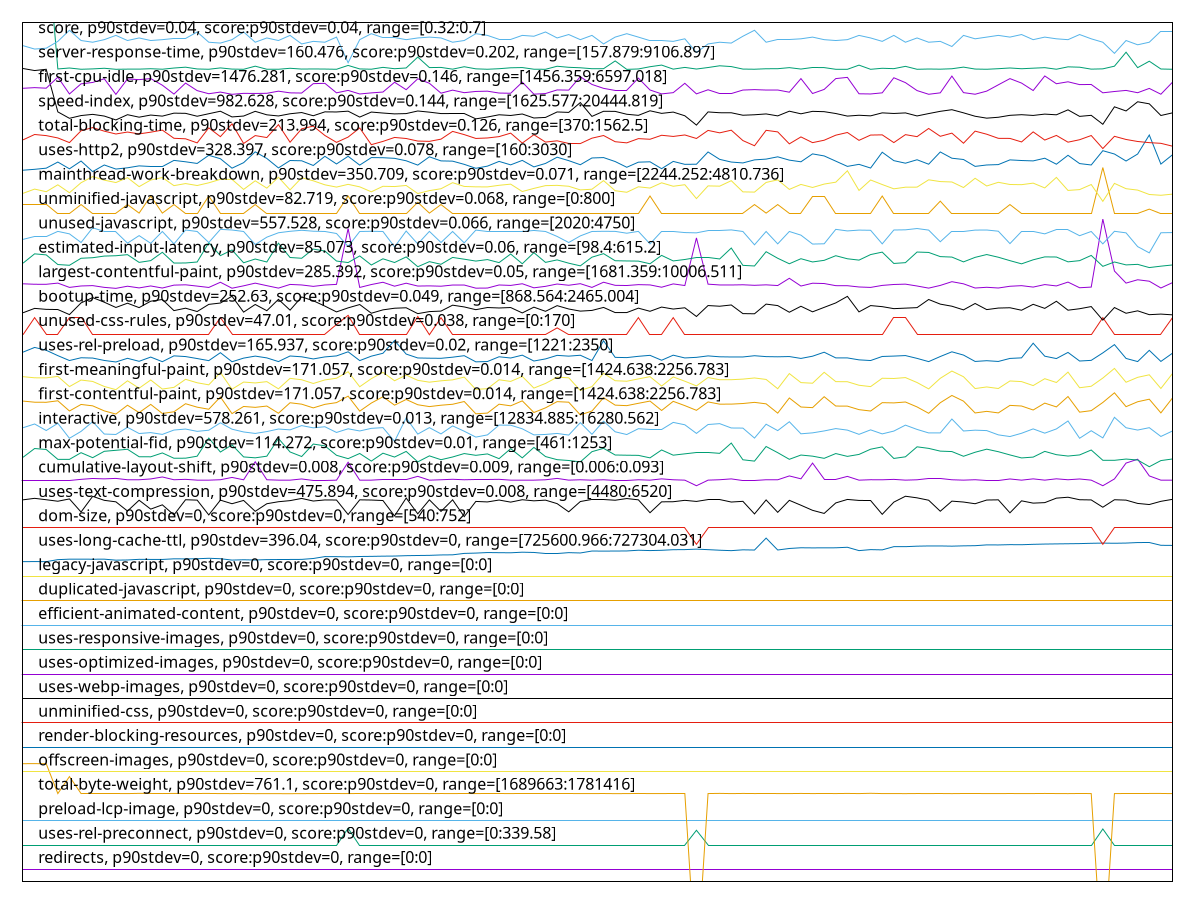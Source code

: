 reset

$redirectsP90Stdev0ScoreP90Stdev0Range00 <<EOF
0 0.5
1 0.5
2 0.5
3 0.5
4 0.5
5 0.5
6 0.5
7 0.5
8 0.5
9 0.5
10 0.5
11 0.5
12 0.5
13 0.5
14 0.5
15 0.5
16 0.5
17 0.5
18 0.5
19 0.5
20 0.5
21 0.5
22 0.5
23 0.5
24 0.5
25 0.5
26 0.5
27 0.5
28 0.5
29 0.5
30 0.5
31 0.5
32 0.5
33 0.5
34 0.5
35 0.5
36 0.5
37 0.5
38 0.5
39 0.5
40 0.5
41 0.5
42 0.5
43 0.5
44 0.5
45 0.5
46 0.5
47 0.5
48 0.5
49 0.5
50 0.5
51 0.5
52 0.5
53 0.5
54 0.5
55 0.5
56 0.5
57 0.5
58 0.5
59 0.5
60 0.5
61 0.5
62 0.5
63 0.5
64 0.5
65 0.5
66 0.5
67 0.5
68 0.5
69 0.5
70 0.5
71 0.5
72 0.5
73 0.5
74 0.5
75 0.5
76 0.5
77 0.5
78 0.5
79 0.5
80 0.5
81 0.5
82 0.5
83 0.5
84 0.5
85 0.5
86 0.5
87 0.5
88 0.5
89 0.5
90 0.5
91 0.5
92 0.5
93 0.5
94 0.5
95 0.5
96 0.5
97 0.5
98 0.5
99 0.5
EOF

$usesRelPreconnectP90Stdev0ScoreP90Stdev0Range033958 <<EOF
0 1.4800935567465694
1 1.4800935567465694
2 1.4800935567465694
3 1.4800935567465694
4 1.4800935567465694
5 1.4800935567465694
6 1.4800935567465694
7 1.4800935567465694
8 1.4800935567465694
9 1.4800935567465694
10 1.4800935567465694
11 1.4800935567465694
12 1.4800935567465694
13 1.4800935567465694
14 1.4800935567465694
15 1.4800935567465694
16 1.4800935567465694
17 1.4800935567465694
18 1.4800935567465694
19 1.4800935567465694
20 1.4800935567465694
21 1.4800935567465694
22 1.4800935567465694
23 1.4800935567465694
24 1.4800935567465694
25 1.4800935567465694
26 1.4800935567465694
27 1.4800935567465694
28 2.180093556746569
29 1.4800935567465694
30 1.4800935567465694
31 1.4800935567465694
32 1.4800935567465694
33 1.4800935567465694
34 1.4800935567465694
35 1.4800935567465694
36 1.4800935567465694
37 1.4800935567465694
38 1.4800935567465694
39 1.4800935567465694
40 1.4800935567465694
41 1.4800935567465694
42 1.4800935567465694
43 1.4800935567465694
44 1.4800935567465694
45 1.4800935567465694
46 1.4800935567465694
47 1.4800935567465694
48 1.4800935567465694
49 1.4800935567465694
50 1.4800935567465694
51 1.4800935567465694
52 1.4800935567465694
53 1.4800935567465694
54 1.4800935567465694
55 1.4800935567465694
56 1.4800935567465694
57 1.4800935567465694
58 2.0985045350138405
59 1.4800935567465694
60 1.4800935567465694
61 1.4800935567465694
62 1.4800935567465694
63 1.4800935567465694
64 1.4800935567465694
65 1.4800935567465694
66 1.4800935567465694
67 1.4800935567465694
68 1.4800935567465694
69 1.4800935567465694
70 1.4800935567465694
71 1.4800935567465694
72 1.4800935567465694
73 1.4800935567465694
74 1.4800935567465694
75 1.4800935567465694
76 1.4800935567465694
77 1.4800935567465694
78 1.4800935567465694
79 1.4800935567465694
80 1.4800935567465694
81 1.4800935567465694
82 1.4800935567465694
83 1.4800935567465694
84 1.4800935567465694
85 1.4800935567465694
86 1.4800935567465694
87 1.4800935567465694
88 1.4800935567465694
89 1.4800935567465694
90 1.4800935567465694
91 1.4800935567465694
92 1.4800935567465694
93 2.152326903822369
94 1.4800935567465694
95 1.4800935567465694
96 1.4800935567465694
97 1.4800935567465694
98 1.4800935567465694
99 1.4800935567465694
EOF

$preloadLcpImageP90Stdev0ScoreP90Stdev0Range00 <<EOF
0 2.5
1 2.5
2 2.5
3 2.5
4 2.5
5 2.5
6 2.5
7 2.5
8 2.5
9 2.5
10 2.5
11 2.5
12 2.5
13 2.5
14 2.5
15 2.5
16 2.5
17 2.5
18 2.5
19 2.5
20 2.5
21 2.5
22 2.5
23 2.5
24 2.5
25 2.5
26 2.5
27 2.5
28 2.5
29 2.5
30 2.5
31 2.5
32 2.5
33 2.5
34 2.5
35 2.5
36 2.5
37 2.5
38 2.5
39 2.5
40 2.5
41 2.5
42 2.5
43 2.5
44 2.5
45 2.5
46 2.5
47 2.5
48 2.5
49 2.5
50 2.5
51 2.5
52 2.5
53 2.5
54 2.5
55 2.5
56 2.5
57 2.5
58 2.5
59 2.5
60 2.5
61 2.5
62 2.5
63 2.5
64 2.5
65 2.5
66 2.5
67 2.5
68 2.5
69 2.5
70 2.5
71 2.5
72 2.5
73 2.5
74 2.5
75 2.5
76 2.5
77 2.5
78 2.5
79 2.5
80 2.5
81 2.5
82 2.5
83 2.5
84 2.5
85 2.5
86 2.5
87 2.5
88 2.5
89 2.5
90 2.5
91 2.5
92 2.5
93 2.5
94 2.5
95 2.5
96 2.5
97 2.5
98 2.5
99 2.5
EOF

$totalByteWeightP90Stdev7611ScoreP90Stdev0Range16896631781416 <<EOF
0 4.827290473641966
1 4.8278524217286645
2 4.82597926143967
3 3.6015880385335777
4 4.298122691998941
5 3.6034611988226004
6 3.6056153331549297
7 3.600183168316846
8 3.600183168316846
9 3.6015880385335777
10 3.610953839978606
11 3.606926545357254
12 3.6037421728659353
13 3.608518731602885
14 3.6054280171260302
15 3.6061772812416564
16 3.6070202033716896
17 3.6020563286058405
18 3.6006514583890805
19 3.6043041209526336
20 3.598122691998924
21 3.6010260904468794
22 3.5985909820711868
23 3.5975607439122257
24 3.600183168316846
25 3.6026182766925388
26 3.605989965212757
27 3.604491436981533
28 3.60224364463474
29 3.604959727053796
30 3.6020563286058405
31 3.6019626705913765
32 3.6051470430826953
33 3.602149986620276
34 3.603273882793701
35 3.60083877441798
36 3.604116804923734
37 3.60224364463474
38 3.6056153331549297
39 3.602337302649204
40 3.605896307198293
41 3.604491436981533
42 3.6027119347070027
43 3.6060836232271924
44 3.6043041209526336
45 3.606364597270556
46 3.6043041209526336
47 3.604866069039332
48 3.60224364463474
49 3.6025246186781033
50 3.604585094995997
51 3.5997148782445834
52 3.602149986620276
53 3.6065519132994552
54 3.602149986620276
55 3.602337302649204
56 3.6057089911693936
57 3.604959727053796
58 -3.759650923200411
59 3.6029929087503376
60 3.609923601819645
61 3.6015880385335777
62 3.607207519400589
63 3.603554856837036
64 3.6050533850682314
65 3.603554856837036
66 3.602337302649204
67 3.6071138613861535
68 3.6029929087503376
69 3.6058026491838575
70 3.603180224779237
71 3.6078631255017513
72 3.602149986620276
73 3.6133889483542987
74 3.6025246186781033
75 3.60224364463474
76 3.600464142360181
77 3.604116804923734
78 3.6029929087503376
79 3.6047724110248964
80 3.6006514583890805
81 3.601869012576941
82 3.601869012576941
83 3.6025246186781033
84 3.6020563286058405
85 3.604585094995997
86 3.602337302649204
87 3.603273882793701
88 3.6067392293283547
89 3.6033675408081365
90 3.600932432432444
91 3.605521675140494
92 3.6029929087503376
93 -3.7655513781107857
94 3.602805592721438
95 3.6046787530104325
96 3.6039294888948348
97 3.6065519132994552
98 3.606926545357254
99 3.6006514583890805
EOF

$offscreenImagesP90Stdev0ScoreP90Stdev0Range00 <<EOF
0 4.5
1 4.5
2 4.5
3 4.5
4 4.5
5 4.5
6 4.5
7 4.5
8 4.5
9 4.5
10 4.5
11 4.5
12 4.5
13 4.5
14 4.5
15 4.5
16 4.5
17 4.5
18 4.5
19 4.5
20 4.5
21 4.5
22 4.5
23 4.5
24 4.5
25 4.5
26 4.5
27 4.5
28 4.5
29 4.5
30 4.5
31 4.5
32 4.5
33 4.5
34 4.5
35 4.5
36 4.5
37 4.5
38 4.5
39 4.5
40 4.5
41 4.5
42 4.5
43 4.5
44 4.5
45 4.5
46 4.5
47 4.5
48 4.5
49 4.5
50 4.5
51 4.5
52 4.5
53 4.5
54 4.5
55 4.5
56 4.5
57 4.5
58 4.5
59 4.5
60 4.5
61 4.5
62 4.5
63 4.5
64 4.5
65 4.5
66 4.5
67 4.5
68 4.5
69 4.5
70 4.5
71 4.5
72 4.5
73 4.5
74 4.5
75 4.5
76 4.5
77 4.5
78 4.5
79 4.5
80 4.5
81 4.5
82 4.5
83 4.5
84 4.5
85 4.5
86 4.5
87 4.5
88 4.5
89 4.5
90 4.5
91 4.5
92 4.5
93 4.5
94 4.5
95 4.5
96 4.5
97 4.5
98 4.5
99 4.5
EOF

$renderBlockingResourcesP90Stdev0ScoreP90Stdev0Range00 <<EOF
0 5.5
1 5.5
2 5.5
3 5.5
4 5.5
5 5.5
6 5.5
7 5.5
8 5.5
9 5.5
10 5.5
11 5.5
12 5.5
13 5.5
14 5.5
15 5.5
16 5.5
17 5.5
18 5.5
19 5.5
20 5.5
21 5.5
22 5.5
23 5.5
24 5.5
25 5.5
26 5.5
27 5.5
28 5.5
29 5.5
30 5.5
31 5.5
32 5.5
33 5.5
34 5.5
35 5.5
36 5.5
37 5.5
38 5.5
39 5.5
40 5.5
41 5.5
42 5.5
43 5.5
44 5.5
45 5.5
46 5.5
47 5.5
48 5.5
49 5.5
50 5.5
51 5.5
52 5.5
53 5.5
54 5.5
55 5.5
56 5.5
57 5.5
58 5.5
59 5.5
60 5.5
61 5.5
62 5.5
63 5.5
64 5.5
65 5.5
66 5.5
67 5.5
68 5.5
69 5.5
70 5.5
71 5.5
72 5.5
73 5.5
74 5.5
75 5.5
76 5.5
77 5.5
78 5.5
79 5.5
80 5.5
81 5.5
82 5.5
83 5.5
84 5.5
85 5.5
86 5.5
87 5.5
88 5.5
89 5.5
90 5.5
91 5.5
92 5.5
93 5.5
94 5.5
95 5.5
96 5.5
97 5.5
98 5.5
99 5.5
EOF

$unminifiedCssP90Stdev0ScoreP90Stdev0Range00 <<EOF
0 6.5
1 6.5
2 6.5
3 6.5
4 6.5
5 6.5
6 6.5
7 6.5
8 6.5
9 6.5
10 6.5
11 6.5
12 6.5
13 6.5
14 6.5
15 6.5
16 6.5
17 6.5
18 6.5
19 6.5
20 6.5
21 6.5
22 6.5
23 6.5
24 6.5
25 6.5
26 6.5
27 6.5
28 6.5
29 6.5
30 6.5
31 6.5
32 6.5
33 6.5
34 6.5
35 6.5
36 6.5
37 6.5
38 6.5
39 6.5
40 6.5
41 6.5
42 6.5
43 6.5
44 6.5
45 6.5
46 6.5
47 6.5
48 6.5
49 6.5
50 6.5
51 6.5
52 6.5
53 6.5
54 6.5
55 6.5
56 6.5
57 6.5
58 6.5
59 6.5
60 6.5
61 6.5
62 6.5
63 6.5
64 6.5
65 6.5
66 6.5
67 6.5
68 6.5
69 6.5
70 6.5
71 6.5
72 6.5
73 6.5
74 6.5
75 6.5
76 6.5
77 6.5
78 6.5
79 6.5
80 6.5
81 6.5
82 6.5
83 6.5
84 6.5
85 6.5
86 6.5
87 6.5
88 6.5
89 6.5
90 6.5
91 6.5
92 6.5
93 6.5
94 6.5
95 6.5
96 6.5
97 6.5
98 6.5
99 6.5
EOF

$usesWebpImagesP90Stdev0ScoreP90Stdev0Range00 <<EOF
0 7.5
1 7.5
2 7.5
3 7.5
4 7.5
5 7.5
6 7.5
7 7.5
8 7.5
9 7.5
10 7.5
11 7.5
12 7.5
13 7.5
14 7.5
15 7.5
16 7.5
17 7.5
18 7.5
19 7.5
20 7.5
21 7.5
22 7.5
23 7.5
24 7.5
25 7.5
26 7.5
27 7.5
28 7.5
29 7.5
30 7.5
31 7.5
32 7.5
33 7.5
34 7.5
35 7.5
36 7.5
37 7.5
38 7.5
39 7.5
40 7.5
41 7.5
42 7.5
43 7.5
44 7.5
45 7.5
46 7.5
47 7.5
48 7.5
49 7.5
50 7.5
51 7.5
52 7.5
53 7.5
54 7.5
55 7.5
56 7.5
57 7.5
58 7.5
59 7.5
60 7.5
61 7.5
62 7.5
63 7.5
64 7.5
65 7.5
66 7.5
67 7.5
68 7.5
69 7.5
70 7.5
71 7.5
72 7.5
73 7.5
74 7.5
75 7.5
76 7.5
77 7.5
78 7.5
79 7.5
80 7.5
81 7.5
82 7.5
83 7.5
84 7.5
85 7.5
86 7.5
87 7.5
88 7.5
89 7.5
90 7.5
91 7.5
92 7.5
93 7.5
94 7.5
95 7.5
96 7.5
97 7.5
98 7.5
99 7.5
EOF

$usesOptimizedImagesP90Stdev0ScoreP90Stdev0Range00 <<EOF
0 8.5
1 8.5
2 8.5
3 8.5
4 8.5
5 8.5
6 8.5
7 8.5
8 8.5
9 8.5
10 8.5
11 8.5
12 8.5
13 8.5
14 8.5
15 8.5
16 8.5
17 8.5
18 8.5
19 8.5
20 8.5
21 8.5
22 8.5
23 8.5
24 8.5
25 8.5
26 8.5
27 8.5
28 8.5
29 8.5
30 8.5
31 8.5
32 8.5
33 8.5
34 8.5
35 8.5
36 8.5
37 8.5
38 8.5
39 8.5
40 8.5
41 8.5
42 8.5
43 8.5
44 8.5
45 8.5
46 8.5
47 8.5
48 8.5
49 8.5
50 8.5
51 8.5
52 8.5
53 8.5
54 8.5
55 8.5
56 8.5
57 8.5
58 8.5
59 8.5
60 8.5
61 8.5
62 8.5
63 8.5
64 8.5
65 8.5
66 8.5
67 8.5
68 8.5
69 8.5
70 8.5
71 8.5
72 8.5
73 8.5
74 8.5
75 8.5
76 8.5
77 8.5
78 8.5
79 8.5
80 8.5
81 8.5
82 8.5
83 8.5
84 8.5
85 8.5
86 8.5
87 8.5
88 8.5
89 8.5
90 8.5
91 8.5
92 8.5
93 8.5
94 8.5
95 8.5
96 8.5
97 8.5
98 8.5
99 8.5
EOF

$usesResponsiveImagesP90Stdev0ScoreP90Stdev0Range00 <<EOF
0 9.5
1 9.5
2 9.5
3 9.5
4 9.5
5 9.5
6 9.5
7 9.5
8 9.5
9 9.5
10 9.5
11 9.5
12 9.5
13 9.5
14 9.5
15 9.5
16 9.5
17 9.5
18 9.5
19 9.5
20 9.5
21 9.5
22 9.5
23 9.5
24 9.5
25 9.5
26 9.5
27 9.5
28 9.5
29 9.5
30 9.5
31 9.5
32 9.5
33 9.5
34 9.5
35 9.5
36 9.5
37 9.5
38 9.5
39 9.5
40 9.5
41 9.5
42 9.5
43 9.5
44 9.5
45 9.5
46 9.5
47 9.5
48 9.5
49 9.5
50 9.5
51 9.5
52 9.5
53 9.5
54 9.5
55 9.5
56 9.5
57 9.5
58 9.5
59 9.5
60 9.5
61 9.5
62 9.5
63 9.5
64 9.5
65 9.5
66 9.5
67 9.5
68 9.5
69 9.5
70 9.5
71 9.5
72 9.5
73 9.5
74 9.5
75 9.5
76 9.5
77 9.5
78 9.5
79 9.5
80 9.5
81 9.5
82 9.5
83 9.5
84 9.5
85 9.5
86 9.5
87 9.5
88 9.5
89 9.5
90 9.5
91 9.5
92 9.5
93 9.5
94 9.5
95 9.5
96 9.5
97 9.5
98 9.5
99 9.5
EOF

$efficientAnimatedContentP90Stdev0ScoreP90Stdev0Range00 <<EOF
0 10.5
1 10.5
2 10.5
3 10.5
4 10.5
5 10.5
6 10.5
7 10.5
8 10.5
9 10.5
10 10.5
11 10.5
12 10.5
13 10.5
14 10.5
15 10.5
16 10.5
17 10.5
18 10.5
19 10.5
20 10.5
21 10.5
22 10.5
23 10.5
24 10.5
25 10.5
26 10.5
27 10.5
28 10.5
29 10.5
30 10.5
31 10.5
32 10.5
33 10.5
34 10.5
35 10.5
36 10.5
37 10.5
38 10.5
39 10.5
40 10.5
41 10.5
42 10.5
43 10.5
44 10.5
45 10.5
46 10.5
47 10.5
48 10.5
49 10.5
50 10.5
51 10.5
52 10.5
53 10.5
54 10.5
55 10.5
56 10.5
57 10.5
58 10.5
59 10.5
60 10.5
61 10.5
62 10.5
63 10.5
64 10.5
65 10.5
66 10.5
67 10.5
68 10.5
69 10.5
70 10.5
71 10.5
72 10.5
73 10.5
74 10.5
75 10.5
76 10.5
77 10.5
78 10.5
79 10.5
80 10.5
81 10.5
82 10.5
83 10.5
84 10.5
85 10.5
86 10.5
87 10.5
88 10.5
89 10.5
90 10.5
91 10.5
92 10.5
93 10.5
94 10.5
95 10.5
96 10.5
97 10.5
98 10.5
99 10.5
EOF

$duplicatedJavascriptP90Stdev0ScoreP90Stdev0Range00 <<EOF
0 11.5
1 11.5
2 11.5
3 11.5
4 11.5
5 11.5
6 11.5
7 11.5
8 11.5
9 11.5
10 11.5
11 11.5
12 11.5
13 11.5
14 11.5
15 11.5
16 11.5
17 11.5
18 11.5
19 11.5
20 11.5
21 11.5
22 11.5
23 11.5
24 11.5
25 11.5
26 11.5
27 11.5
28 11.5
29 11.5
30 11.5
31 11.5
32 11.5
33 11.5
34 11.5
35 11.5
36 11.5
37 11.5
38 11.5
39 11.5
40 11.5
41 11.5
42 11.5
43 11.5
44 11.5
45 11.5
46 11.5
47 11.5
48 11.5
49 11.5
50 11.5
51 11.5
52 11.5
53 11.5
54 11.5
55 11.5
56 11.5
57 11.5
58 11.5
59 11.5
60 11.5
61 11.5
62 11.5
63 11.5
64 11.5
65 11.5
66 11.5
67 11.5
68 11.5
69 11.5
70 11.5
71 11.5
72 11.5
73 11.5
74 11.5
75 11.5
76 11.5
77 11.5
78 11.5
79 11.5
80 11.5
81 11.5
82 11.5
83 11.5
84 11.5
85 11.5
86 11.5
87 11.5
88 11.5
89 11.5
90 11.5
91 11.5
92 11.5
93 11.5
94 11.5
95 11.5
96 11.5
97 11.5
98 11.5
99 11.5
EOF

$legacyJavascriptP90Stdev0ScoreP90Stdev0Range00 <<EOF
0 12.5
1 12.5
2 12.5
3 12.5
4 12.5
5 12.5
6 12.5
7 12.5
8 12.5
9 12.5
10 12.5
11 12.5
12 12.5
13 12.5
14 12.5
15 12.5
16 12.5
17 12.5
18 12.5
19 12.5
20 12.5
21 12.5
22 12.5
23 12.5
24 12.5
25 12.5
26 12.5
27 12.5
28 12.5
29 12.5
30 12.5
31 12.5
32 12.5
33 12.5
34 12.5
35 12.5
36 12.5
37 12.5
38 12.5
39 12.5
40 12.5
41 12.5
42 12.5
43 12.5
44 12.5
45 12.5
46 12.5
47 12.5
48 12.5
49 12.5
50 12.5
51 12.5
52 12.5
53 12.5
54 12.5
55 12.5
56 12.5
57 12.5
58 12.5
59 12.5
60 12.5
61 12.5
62 12.5
63 12.5
64 12.5
65 12.5
66 12.5
67 12.5
68 12.5
69 12.5
70 12.5
71 12.5
72 12.5
73 12.5
74 12.5
75 12.5
76 12.5
77 12.5
78 12.5
79 12.5
80 12.5
81 12.5
82 12.5
83 12.5
84 12.5
85 12.5
86 12.5
87 12.5
88 12.5
89 12.5
90 12.5
91 12.5
92 12.5
93 12.5
94 12.5
95 12.5
96 12.5
97 12.5
98 12.5
99 12.5
EOF

$usesLongCacheTtlP90Stdev39604ScoreP90Stdev0Range725600966727304031 <<EOF
0 13.10343188216649
1 13.107059101288314
2 13.10343188216649
3 13.186065412375285
4 13.205492130483037
5 13.206175933705936
6 13.20325148828897
7 13.205352961138203
8 13.1649407180592
9 13.172341724922944
10 13.19864276319413
11 13.195326077480104
12 13.193986966115062
13 13.219410717990627
14 13.216208957188087
15 13.222968352440148
16 13.24161058995395
17 13.224119805593716
18 13.167715643017914
19 13.18137623984245
20 13.171356499633532
21 13.186503839105
22 13.191003149386802
23 13.193166059834368
24 13.196348200750492
25 13.232843609995086
26 13.31069864503877
27 13.308182261772913
28 13.300116973178206
29 13.314833580378831
30 13.320000793313625
31 13.328472569745827
32 13.332790440355893
33 13.34846974047889
34 13.355879720931568
35 13.361608412902797
36 13.37841067109855
37 13.383209888169802
38 13.44140290422115
39 13.454384460122242
40 13.47662754700093
41 13.470851940476791
42 13.466963227823612
43 13.491021498577084
44 13.480049003301929
45 13.451259840698583
46 13.451357920451755
47 13.472763787222334
48 13.459207055754291
49 13.538809638213706
50 13.53590101465096
51 13.538405275700086
52 13.541821615481126
53 13.571415095032933
54 13.557500915604123
55 13.568363602487864
56 13.593423058137319
57 13.596935352347828
58 13.616644659792541
59 13.59528940721242
60 13.571857083647728
61 13.55447437593358
62 13.588165873165622
63 13.579437877153623
64 14.068649295472085
65 13.580637819173944
66 13.643431295172263
67 13.672501787661588
68 13.667660929988813
69 13.669973282179058
70 13.671286574796909
71 13.693032493360079
72 13.555694626602588
73 13.596530123961543
74 13.586293620413699
75 13.71790429079806
76 13.717501502598282
77 13.737772289079317
78 13.746906772928753
79 13.747002727358165
80 13.738506706492728
81 13.751155058866459
82 13.757602346396766
83 13.790491966866853
84 13.78815537024326
85 13.800181081487324
86 13.797317798163476
87 13.813207977627485
88 13.824190863373985
89 13.831074157126466
90 13.8368761334076
91 13.843199522437601
92 13.855609051399483
93 13.864291707172526
94 13.856899673897829
95 13.864940718059188
96 13.885945921953692
97 13.88826354809521
98 13.773421288158772
99 13.768751243539327
EOF

$domSizeP90Stdev0ScoreP90Stdev0Range540752 <<EOF
0 14.514
1 14.514
2 14.514
3 14.514
4 14.514
5 14.514
6 14.514
7 14.514
8 14.514
9 14.514
10 14.514
11 14.514
12 14.514
13 14.514
14 14.514
15 14.514
16 14.514
17 14.514
18 14.514
19 14.514
20 14.514
21 14.514
22 14.514
23 14.514
24 14.514
25 14.514
26 14.514
27 14.514
28 14.514
29 14.514
30 14.514
31 14.514
32 14.514
33 14.514
34 14.514
35 14.514
36 14.514
37 14.514
38 14.514
39 14.514
40 14.514
41 14.514
42 14.514
43 14.514
44 14.514
45 14.514
46 14.514
47 14.514
48 14.514
49 14.514
50 14.514
51 14.514
52 14.514
53 14.514
54 14.514
55 14.514
56 14.514
57 14.514
58 13.814
59 14.514
60 14.514
61 14.514
62 14.514
63 14.514
64 14.514
65 14.514
66 14.514
67 14.514
68 14.514
69 14.514
70 14.514
71 14.514
72 14.514
73 14.514
74 14.514
75 14.514
76 14.514
77 14.514
78 14.514
79 14.514
80 14.514
81 14.514
82 14.514
83 14.514
84 14.514
85 14.514
86 14.514
87 14.514
88 14.514
89 14.514
90 14.514
91 14.514
92 14.514
93 13.814
94 14.514
95 14.514
96 14.514
97 14.514
98 14.514
99 14.514
EOF

$usesTextCompressionP90Stdev475894ScoreP90Stdev0008Range44806520 <<EOF
0 15.636192982456139
1 15.697596491228069
2 15.640286549707602
3 15.578883040935672
4 15.673035087719297
5 15.136777777777777
6 15.779467836257309
7 15.61572514619883
8 15.554321637426899
9 15.177713450292398
10 15.619818713450291
11 15.255491228070174
12 15.431514619883039
13 15.01806432748538
14 15.640286549707602
15 15.623912280701754
16 15.01806432748538
17 15.623912280701754
18 15.476543859649123
19 15.611631578947367
20 15.165432748538011
21 15.476543859649123
22 15.558415204678361
23 15.603444444444444
24 15.693502923976608
25 15.587070175438596
26 15.632099415204678
27 15.628005847953215
28 15.034438596491228
29 15.636192982456139
30 15.628005847953215
31 15.607538011695905
32 14.977128654970759
33 15.709877192982455
34 15.06309356725146
35 15.636192982456139
36 15.161339181286548
37 15.636192982456139
38 14.948473684210526
39 15.570695906432748
40 15.550228070175438
41 15.628005847953215
42 15.542040935672514
43 15.640286549707602
44 15.59525730994152
45 15.623912280701754
46 15.480637426900584
47 15.1449649122807
48 15.566602339181285
49 15.632099415204678
50 15.632099415204678
51 15.619818713450291
52 15.689409356725145
53 15.636192982456139
54 15.108122807017542
55 15.554321637426899
56 15.558415204678361
57 15.61572514619883
58 15.570695906432748
59 15.632099415204678
60 15.632099415204678
61 15.546134502923977
62 15.57478947368421
63 15.059
64 15.632099415204678
65 15.124497076023392
66 15.61572514619883
67 15.415140350877191
68 15.20636842105263
69 15.079467836257308
70 15.509292397660818
71 15.652567251461988
72 15.611631578947367
73 15.607538011695905
74 15.042625730994152
75 15.542040935672514
76 15.78356140350877
77 15.71806432748538
78 15.619818713450291
79 15.169526315789472
80 15.582976608187133
81 15.546134502923977
82 15.476543859649123
83 15.628005847953215
84 15.636192982456139
85 15.104029239766081
86 15.59525730994152
87 15.501105263157893
88 15.521573099415203
89 15.705783625730993
90 15.74262573099415
91 15.640286549707602
92 15.632099415204678
93 15.333269005847953
94 15.640286549707602
95 15.623912280701754
96 15.488824561403508
97 15.443795321637426
98 15.57478947368421
99 15.65666081871345
EOF

$cumulativeLayoutShiftP90Stdev0008ScoreP90Stdev0009Range00060093 <<EOF
0 16.442301323526934
1 16.442301323526934
2 16.442301323526934
3 16.442301323526934
4 16.442301323526934
5 16.475673738367323
6 16.5114058189035
7 16.49516396411433
8 16.51447031980712
9 16.458359308261887
10 16.458849628406465
11 16.49173172310228
12 16.573032932075247
13 16.458849628406465
14 16.47564309335829
15 16.4430368037438
16 16.442301323526934
17 16.460044783758878
18 16.55427818654511
19 16.45762382804502
20 17.196818794602283
21 16.458849628406465
22 16.4430368037438
23 16.442301323526934
24 16.49173172310228
25 16.4430368037438
26 16.4430368037438
27 16.442301323526934
28 17.17521406323178
29 16.442301323526934
30 16.4430368037438
31 16.460044783758878
32 16.460044783758878
33 16.460044783758878
34 16.59846624657467
35 16.442301323526934
36 16.458849628406465
37 16.47812533909022
38 16.458849628406465
39 16.460044783758878
40 16.460044783758878
41 16.476470508602265
42 16.4430368037438
43 16.442301323526934
44 16.4430368037438
45 16.45762382804502
46 16.514929994942662
47 16.4430368037438
48 16.458359308261887
49 16.44184164839139
50 16.458849628406465
51 16.442301323526934
52 16.442301323526934
53 16.45866575835225
54 16.442301323526934
55 16.49516396411433
56 16.458359308261887
57 16.442301323526934
58 16.21399600620744
59 16.4430368037438
60 16.460044783758878
61 16.494060743789028
62 16.4430368037438
63 16.4430368037438
64 16.458849628406465
65 16.45762382804502
66 16.615474226589747
67 16.49727846973783
68 17.141841648391388
69 16.476470508602265
70 16.476470508602265
71 16.596598944024066
72 16.442301323526934
73 16.460044783758878
74 16.45762382804502
75 16.47411084290648
76 16.4430368037438
77 16.45762382804502
78 16.49516396411433
79 16.49516396411433
80 16.458359308261887
81 16.4430368037438
82 16.460044783758878
83 16.442301323526934
84 16.442301323526934
85 16.491149467930594
86 16.442301323526934
87 16.49516396411433
88 16.4430368037438
89 16.49727846973783
90 16.458849628406465
91 16.490659147786015
92 16.4430368037438
93 16.21399600620744
94 16.492405913301077
95 17.141841648391388
96 17.299201726791537
97 16.616669381942156
98 16.442301323526934
99 16.44184164839139
EOF

$maxPotentialFidP90Stdev114272ScoreP90Stdev001Range4611253 <<EOF
0 17.378019067796608
1 17.738400423728812
2 17.69835805084746
3 17.294968220338983
4 17.293485169491525
5 17.567849576271186
6 17.363188559322033
7 17.624205508474574
8 17.665730932203388
9 17.707256355932202
10 17.40174788135593
11 17.398781779661014
12 17.557468220338983
13 17.33945974576271
14 17.342425847457626
15 17.423993644067796
16 18.167002118644067
17 17.594544491525422
18 17.888188559322035
19 17.394332627118644
20 17.3572563559322
21 17.423993644067796
22 18.149205508474576
23 17.59751059322034
24 17.410646186440676
25 17.92229872881356
26 17.84666313559322
27 17.461069915254235
28 17.323146186440677
29 17.535222457627118
30 17.223781779661017
31 17.54708686440678
32 17.38840042372881
33 17.619756355932203
34 17.19115466101695
35 17.437341101694916
36 17.280137711864406
37 17.391366525423727
38 17.5322563559322
39 17.459586864406777
40 17.517425847457627
41 17.323146186440677
42 17.732468220338983
43 17.355773305084746
44 17.784375
45 17.409163135593218
46 17.281620762711864
47 17.247510593220337
48 17.19115466101695
49 17.609375
50 17.7458156779661
51 17.472934322033897
52 17.46403601694915
53 17.458103813559323
54 17.355773305084746
55 17.679078389830508
56 17.465519067796606
57 17.52039194915254
58 17.585646186440677
59 17.585646186440677
60 17.541154661016947
61 17.962341101694914
62 17.27717161016949
63 17.22229872881356
64 17.82145127118644
65 17.567849576271186
66 17.29645127118644
67 17.47145127118644
68 17.425476694915254
69 17.336493644067794
70 17.5322563559322
71 17.41657838983051
72 17.49666313559322
73 17.71022245762712
74 17.805137711864408
75 17.332044491525423
76 17.398781779661018
77 17.808103813559324
78 17.744332627118645
79 17.631620762711865
80 17.61382415254237
81 17.42102754237288
82 17.585646186440677
83 17.711705508474576
84 17.607891949152542
85 17.475900423728813
86 17.35280720338983
87 17.386917372881356
88 17.62123940677966
89 17.486281779661017
90 17.429925847457625
91 17.475900423728813
92 17.67759533898305
93 17.256408898305082
94 17.254925847457624
95 17.30683262711864
96 17.26827330508474
97 16.992425847457625
98 17.244544491525424
99 17.309798728813558
EOF

$interactiveP90Stdev578261ScoreP90Stdev0013Range1283488516280562 <<EOF
0 18.589351517925465
1 18.743683022835036
2 18.475993916855586
3 18.77037376652912
4 18.15758657646125
5 18.43975064829184
6 18.83677272525728
7 18.33198401905184
8 18.314413557988686
9 18.60723993878237
10 18.353372715245047
11 18.390136047600997
12 18.316779018658504
13 18.49547642763661
14 18.53584459160832
15 18.442220379177424
16 18.48780205393731
17 18.792013054516588
18 18.53044199271968
19 18.417019169128007
20 18.356376384011902
21 18.432818466841642
22 18.53734957269236
23 18.502694386715202
24 18.677402065379855
25 18.58559478648921
26 18.630450717662285
27 18.396783023550192
28 18.546748767423068
29 18.457839885860587
30 18.56481998297921
31 18.594499949223696
32 18.031977010491385
33 18.994929616889202
34 18.32945907787369
35 18.593682808287266
36 18.337218555521385
37 18.665365220376316
38 18.447331622195684
39 18.205954797645695
40 18.29674783771607
41 18.697663241530726
42 18.693960147036737
43 18.54642751789686
44 18.296601373105723
45 18.315220257600355
46 18.35620517489219
47 18.28897791874361
48 18.797972619413713
49 18.320614274578233
50 18.858421167282895
51 18.423799307725865
52 18.311491989501462
53 18.550653393788128
54 18.51910443041143
55 18.516613673844482
56 18.809111653519658
57 18.711027994192907
58 18.357759788026804
59 18.72195362478456
60 18.757697855237467
61 18.579761375680295
62 18.575128431155196
63 18.166196807529197
64 18.73384657975098
65 18.47226550572485
66 18.835768641698074
67 18.341522383768748
68 18.380380560541806
69 18.458527153880812
70 18.55511999227628
71 18.492760538943998
72 18.319576149439673
73 18.502754174026848
74 18.33771373177238
75 18.453101955960495
76 18.696496101667037
77 18.520807224538544
78 18.37700815567586
79 18.37833105721989
80 18.946565686660136
81 18.456577343755587
82 18.490042361741843
83 18.47288068569467
84 18.29781886017922
85 18.22902182952034
86 18.3629979002925
87 18.542325936679802
88 18.36806709194802
89 18.54080307661501
90 18.866196807529196
91 18.158904614922513
92 18.467551462143046
93 18.173949705711976
94 19.01766023786196
95 18.589766024215294
96 18.494650990853113
97 18.592229461699645
98 18.232605063327348
99 18.45674125825115
EOF

$firstContentfulPaintP90Stdev171057ScoreP90Stdev0014Range14246382256783 <<EOF
0 19.682121681069074
1 19.636001638412907
2 19.63277339841452
3 19.6939062239511
4 19.27552371235958
5 19.54371211354489
6 19.48666103945696
7 19.280478533764036
8 19.150750226242238
9 19.51205938878118
10 19.20929209308607
11 19.546410100726305
12 19.174794149057544
13 19.24397475633362
14 19.57354644058483
15 19.432363911607972
16 19.347791303760665
17 19.850475863872802
18 19.16862996006029
19 19.461334947944884
20 19.425090864004744
21 19.47844701042034
22 19.184351738766665
23 19.613507183870134
24 19.55554555269077
25 19.40312666227894
26 19.548340416565125
27 19.61864400803451
28 19.88437129727221
29 19.26980610923891
30 19.60095279647823
31 19.8582449369083
32 19.51469598398686
33 19.747639958182052
34 19.531824345216936
35 19.456386102750454
36 19.512307673143223
37 19.55141544827008
38 19.663878485022998
39 19.161680171090357
40 19.19007260163826
41 19.554404639867375
42 19.48766178299062
43 19.691514653356535
44 19.21407088794063
45 19.404849983934085
46 19.659017109811696
47 19.6363564079718
48 19.11628270655567
49 19.27387101864112
50 19.82099521980811
51 19.515960224053547
52 19.49504674870891
53 19.59067643169037
54 19.682179270002067
55 19.29747487508169
56 19.67111295890696
57 19.49598066734863
58 19.303560830056767
59 19.64729830523997
60 19.556351254460814
61 19.557448160646736
62 19.582002234481646
63 19.629154531597077
64 19.56879861336405
65 19.18802765122528
66 19.809117774024752
67 19.439063243048583
68 19.41360784808319
69 19.86127596197578
70 19.478535566987105
71 19.47493028246518
72 19.33053200920181
73 19.274591423595318
74 19.61730370711293
75 19.607488597080817
76 19.644185243107568
77 19.44253976740901
78 19.181496196957255
79 19.614776313563205
80 19.912143288560912
81 19.679591571060243
82 19.195434891908214
83 19.260805936937793
84 19.19711692338499
85 19.505844673644603
86 19.479996478692872
87 19.31675304204613
88 19.59871389088527
89 19.44335524843183
90 19.86862996006029
91 19.228439870013553
92 19.289732966637224
93 19.625110267284054
94 20.02047730747678
95 19.453294228999056
96 19.654697939837416
97 19.758766574669252
98 19.198032913394627
99 19.810590094858753
EOF

$firstMeaningfulPaintP90Stdev171057ScoreP90Stdev0014Range14246382256783 <<EOF
0 20.682121681069074
1 20.636001638412907
2 20.63277339841452
3 20.6939062239511
4 20.27552371235958
5 20.54371211354489
6 20.48666103945696
7 20.280478533764036
8 20.150750226242238
9 20.51205938878118
10 20.20929209308607
11 20.546410100726305
12 20.174794149057544
13 20.24397475633362
14 20.57354644058483
15 20.432363911607972
16 20.347791303760665
17 20.850475863872802
18 20.16862996006029
19 20.461334947944884
20 20.425090864004744
21 20.47844701042034
22 20.184351738766665
23 20.613507183870134
24 20.55554555269077
25 20.40312666227894
26 20.548340416565125
27 20.61864400803451
28 20.88437129727221
29 20.26980610923891
30 20.60095279647823
31 20.8582449369083
32 20.51469598398686
33 20.747639958182052
34 20.531824345216936
35 20.456386102750454
36 20.512307673143223
37 20.55141544827008
38 20.663878485022998
39 20.161680171090357
40 20.19007260163826
41 20.554404639867375
42 20.48766178299062
43 20.691514653356535
44 20.21407088794063
45 20.404849983934085
46 20.659017109811696
47 20.6363564079718
48 20.11628270655567
49 20.27387101864112
50 20.82099521980811
51 20.515960224053547
52 20.49504674870891
53 20.59067643169037
54 20.682179270002067
55 20.29747487508169
56 20.67111295890696
57 20.49598066734863
58 20.303560830056767
59 20.64729830523997
60 20.556351254460814
61 20.557448160646736
62 20.582002234481646
63 20.629154531597077
64 20.56879861336405
65 20.18802765122528
66 20.809117774024752
67 20.439063243048583
68 20.41360784808319
69 20.86127596197578
70 20.478535566987105
71 20.47493028246518
72 20.33053200920181
73 20.274591423595318
74 20.61730370711293
75 20.607488597080817
76 20.644185243107568
77 20.44253976740901
78 20.181496196957255
79 20.614776313563205
80 20.912143288560912
81 20.679591571060243
82 20.195434891908214
83 20.260805936937793
84 20.19711692338499
85 20.505844673644603
86 20.479996478692872
87 20.31675304204613
88 20.59871389088527
89 20.44335524843183
90 20.86862996006029
91 20.228439870013553
92 20.289732966637224
93 20.625110267284054
94 21.02047730747678
95 20.453294228999056
96 20.654697939837416
97 20.758766574669252
98 20.198032913394627
99 20.810590094858753
EOF

$usesRelPreloadP90Stdev165937ScoreP90Stdev002Range12212350 <<EOF
0 21.686438264738598
1 21.87954171301446
2 21.763523915461626
3 21.543167964404894
4 21.343056729699665
5 21.456738598442715
6 21.444280311457174
7 21.346171301446052
8 21.283879866518355
9 21.434157953281424
10 21.311911012235818
11 21.48476974416018
12 21.295559510567298
13 21.534602892102335
14 21.505793103448276
15 21.42481423804227
16 21.338384872080088
17 21.664636262513906
18 21.29322358175751
19 21.441944382647385
20 21.524480533926585
21 21.45128809788654
22 21.300231368186875
23 21.529152391546162
24 21.496449388209122
25 21.40846273637375
26 21.491777530589545
27 21.532266963292546
28 21.70123248053393
29 21.340720800889876
30 21.522144605116797
31 21.64049833147942
32 22.162967741935486
33 21.60779532814238
34 21.448173526140156
35 21.438829810901
36 21.434157953281424
37 21.4800978865406
38 21.5416106785317
39 21.289330367074527
40 21.302567296996664
41 21.497228031145717
42 21.446616240266962
43 21.563412680756397
44 21.32359065628476
45 21.409241379310345
46 21.554847608453837
47 21.52292324805339
48 21.559519466073414
49 21.343835372636264
50 22.152845383759733
51 21.473090100111236
52 21.462967741935483
53 21.515915461624026
54 21.555626251390436
55 21.354736373748608
56 21.562634037819798
57 21.44895216907675
58 21.47386874304783
59 21.533045606229145
60 21.496449388209122
61 21.488662958843157
62 21.489441601779756
63 21.54005339265851
64 21.503457174638488
65 21.495670745272527
66 21.50657174638487
67 21.429486095661847
68 21.520587319243603
69 21.68410233592881
70 21.45128809788654
71 21.450509454949945
72 21.371087875417132
73 21.343056729699665
74 21.50968631813126
75 21.52525917686318
76 21.546282536151278
77 21.43104338153504
78 21.29867408231368
79 21.50735038932147
80 21.70045383759733
81 21.56652725250278
82 21.305681868743047
83 21.3360489432703
84 21.305681868743047
85 21.429486095661847
86 21.452845383759733
87 22.053179087875417
88 21.520587319243603
89 21.42403559510567
90 21.67553726362625
91 21.322812013348166
92 21.35006451612903
93 21.656071190211346
94 21.995559510567297
95 21.42870745272525
96 21.30101001112347
97 21.761187986651834
98 21.306460511679646
99 21.643612903225808
EOF

$unusedCssRulesP90Stdev4701ScoreP90Stdev0038Range0170 <<EOF
0 22.4006
1 23.1006
2 22.4006
3 22.4006
4 23.1006
5 23.1006
6 22.4006
7 22.4006
8 22.4006
9 22.4006
10 22.4006
11 22.4006
12 22.4006
13 22.4006
14 22.4006
15 22.4006
16 22.4006
17 23.1006
18 22.4006
19 22.4006
20 22.4006
21 22.4006
22 22.4006
23 22.4006
24 22.4006
25 22.4006
26 22.4006
27 22.820600000000002
28 23.193933333333334
29 22.4006
30 22.4006
31 22.4006
32 22.4006
33 22.4006
34 23.147266666666667
35 22.4006
36 23.1006
37 22.4006
38 22.4006
39 22.4006
40 22.4006
41 22.4006
42 22.4006
43 22.4006
44 22.4006
45 22.4006
46 22.680600000000002
47 22.4006
48 22.4006
49 22.4006
50 22.4006
51 22.4006
52 22.4006
53 23.1006
54 22.4006
55 22.4006
56 23.1006
57 22.4006
58 22.4006
59 22.4006
60 22.4006
61 22.4006
62 22.4006
63 22.4006
64 22.4006
65 22.4006
66 22.4006
67 22.4006
68 22.4006
69 22.4006
70 22.4006
71 22.4006
72 22.4006
73 22.4006
74 22.4006
75 23.1006
76 23.1006
77 22.4006
78 22.4006
79 22.4006
80 22.4006
81 22.4006
82 22.4006
83 22.4006
84 22.4006
85 22.4006
86 22.4006
87 22.4006
88 22.4006
89 22.4006
90 22.4006
91 22.4006
92 22.4006
93 23.1006
94 22.4006
95 22.4006
96 22.4006
97 22.4006
98 22.4006
99 23.1006
EOF

$bootupTimeP90Stdev25263ScoreP90Stdev0049Range8685642465004 <<EOF
0 23.2999600856384
1 23.479842420441088
2 23.439424880687913
3 23.432066425823272
4 23.225134410938168
5 23.70346586377748
6 23.92188442670629
7 23.732546477402536
8 23.517090918965895
9 23.69159667608082
10 23.510529630044925
11 23.773508542815698
12 23.843374618937162
13 23.38756739643851
14 23.487421628951665
15 23.35054455719622
16 23.643698040548593
17 23.698996828856355
18 23.977325478474768
19 23.326362221692726
20 23.63977353128745
21 23.38416533747276
22 23.850139491776055
23 23.407687864856722
24 23.947690527916578
25 23.792581657824844
26 23.572571215826986
27 23.3353370838093
28 23.50073062098351
29 23.637617504012113
30 23.280644141618723
31 23.418845735249803
32 23.486011258435944
33 23.505123618537702
34 23.2640630899904
35 23.347934758537562
36 23.368916166174937
37 23.611119708044544
38 23.53933798083999
39 23.426167397840118
40 23.51495696705515
41 23.4960089457787
42 23.514071499653102
43 23.29357785245247
44 23.529521802050557
45 23.359436023490993
46 23.591541312468028
47 23.454438581430065
48 23.36709862782337
49 23.395848110979518
50 23.518773552311607
51 23.307306276411598
52 23.308272686817155
53 23.48914596020828
54 23.36023564225295
55 23.533453669766562
56 23.452429723252017
57 23.504635507698346
58 23.147456108568747
59 23.59572582046772
60 23.56763859824939
61 23.619726647417885
62 23.265323838590543
63 23.258289155739945
64 23.654774967938163
65 23.594195261855873
66 23.32141734002369
67 23.566510301836814
68 23.338430087670734
69 23.52136372842396
70 23.703551712417568
71 23.972120598067182
72 23.33603123138486
73 23.594450354957846
74 23.550670001331532
75 23.469057378427816
76 23.489658599230516
77 23.510318687672136
78 23.84411291724191
79 23.654029311178547
80 23.5686148199281
81 23.41832819059099
82 23.680519748691246
83 23.429687192083705
84 23.492680471361595
85 23.505601918103903
86 23.403373357487755
87 23.64651632876175
88 23.47981298662163
89 23.771259308445405
90 23.40544108330472
91 23.465343811539462
92 23.55371885446378
93 22.998381171466015
94 23.51435112093796
95 23.279893579222527
96 23.379298945988943
97 23.22188442670629
98 23.246010347389152
99 23.21487672485686
EOF

$largestContentfulPaintP90Stdev285392ScoreP90Stdev005Range168135910006511 <<EOF
0 24.48671109347537
1 24.467719779347686
2 24.466670244557942
3 24.515159297145445
4 24.339114192929586
5 24.39767206547512
6 24.41232533655321
7 24.340668301921703
8 24.299978252211638
9 24.38793656099829
10 24.31834025444153
11 24.398587490201617
12 24.313596132255064
13 24.432098476564214
14 24.445914198772098
15 24.39277491808307
16 24.336826653553466
17 24.550146857457243
18 24.30586239513903
19 24.403679242031053
20 24.513936799567656
21 24.410118569947077
22 24.310517565034495
23 24.460914929086474
24 24.43909656800931
25 24.38174585643967
26 24.436426976839297
27 24.462858076546684
28 26.750972745641242
29 24.337320832947892
30 24.45622959720728
31 24.54984643046677
32 24.38857098509672
33 24.511312025356517
34 24.393972365877765
35 24.401816356120765
36 24.387821877297448
37 24.436147850684794
38 24.43672825586321
39 24.30806711686491
40 24.312335974799286
41 24.438563365483397
42 24.42026100559421
43 24.488613002517152
44 24.321945889547255
45 24.382406863981384
46 24.478084254908932
47 24.42673049549396
48 24.49171917562113
49 24.33877729890794
50 24.55164677712266
51 24.424239490532692
52 24.416224582381897
53 24.452361706209135
54 24.44134474344056
55 24.346194590804856
56 24.482581969024935
57 24.41627093300096
58 26.36761325082404
59 24.472003462663896
60 24.43944215277203
61 24.437896223300925
62 24.44683064593872
63 24.424961674075302
64 24.44411368170952
65 24.415579763475517
66 24.712657240093286
67 24.395262514910588
68 24.510525939306007
69 24.497444840328935
70 24.410153332911374
71 24.40870964745291
72 24.356595874210655
73 24.338821775053436
74 24.420858451441397
75 24.45868958815138
76 24.472501731818824
77 24.39660497879654
78 24.309621907483777
79 24.420137971965666
80 24.57331432828118
81 24.48582821642623
82 24.31403015808872
83 24.34387024358419
84 24.31452144056945
85 24.385794719340186
86 24.41070084959906
87 24.352046015648202
88 24.45535336601896
89 24.399459120409368
90 24.556979824821926
91 24.324829170703683
92 24.351920937139408
93 27.1373012361788
94 25.009621907483776
95 24.51561121568131
96 24.65226153142056
97 24.593097181473386
98 24.314890541455078
99 24.535035703609214
EOF

$estimatedInputLatencyP90Stdev85073ScoreP90Stdev006Range9846152 <<EOF
0 25.331141732283463
1 25.713818897637797
2 25.671299212598427
3 25.276023622047244
4 25.245314960629923
5 25.53271653543307
6 25.555551181102363
7 25.62248031496063
8 25.636653543307087
9 25.680748031496066
10 25.364212598425198
11 25.435866141732284
12 25.777598425196853
13 25.336653543307087
14 25.339803149606297
15 25.37996062992126
16 26.168937007874018
17 25.640590551181102
18 25.87287401574803
19 25.348464566929135
20 25.50200787401575
21 25.37996062992126
22 26.15003937007874
23 25.564212598425197
24 25.53271653543307
25 25.909094488188977
26 25.828779527559057
27 25.419330708661416
28 25.35712598425197
29 25.627992125984253
30 25.257125984251967
31 25.510669291338584
32 25.358700787401574
33 25.587834645669293
34 25.186259842519686
35 25.39413385826772
36 25.286259842519684
37 25.566574803149607
38 25.49492125984252
39 25.41775590551181
40 25.479173228346458
41 25.35476377952756
42 25.707519685039372
43 25.30751968503937
44 25.762637795275594
45 25.364212598425198
46 25.465787401574804
47 25.331141732283463
48 25.22248031496063
49 25.57681102362205
50 25.721692913385827
51 25.431929133858265
52 25.42248031496063
53 25.416181102362206
54 25.30751968503937
55 25.650826771653545
56 25.424055118110235
57 25.482322834645668
58 25.551614173228348
59 25.551614173228348
60 25.50437007874016
61 25.951614173228347
62 25.24216535433071
63 25.216968503937007
64 25.80200787401575
65 25.53271653543307
66 25.30751968503937
67 25.5146062992126
68 25.381535433070866
69 25.44767716535433
70 25.637440944881888
71 25.51224409448819
72 25.45712598425197
73 25.683897637795276
74 25.78468503937008
75 25.32011811023622
76 25.353188976377954
77 25.787834645669292
78 25.771299212598425
79 25.600433070866142
80 25.581535433070865
81 25.38468503937008
82 25.56972440944882
83 25.68547244094488
84 25.57523622047244
85 25.43507874015748
86 25.304370078740156
87 25.46972440944882
88 25.5894094488189
89 25.583897637795275
90 25.386259842519685
91 25.43507874015748
92 25.649251968503936
93 25.20200787401575
94 25.38074803149606
95 25.261062992125986
96 25.28311023622047
97 25.151614173228346
98 25.209094488188978
99 25.258700787401576
EOF

$unusedJavascriptP90Stdev557528ScoreP90Stdev0066Range20204750 <<EOF
0 26.306672043010753
1 26.404521505376344
2 26.404521505376344
3 26.634091397849463
4 26.532478494623657
5 26.17871505376344
6 26.780865591397852
7 26.630327956989248
8 26.630327956989248
9 26.152370967741938
10 26.460973118279572
11 26.144844086021507
12 26.630327956989248
13 26.122263440860216
14 26.69054301075269
15 26.630327956989248
16 26.17871505376344
17 26.716887096774194
18 26.69054301075269
19 26.630327956989248
20 26.09591935483871
21 26.396994623655914
22 26.57763978494624
23 26.63785483870968
24 26.679252688172046
25 26.641618279569894
26 26.630327956989248
27 26.547532258064518
28 26.016887096774195
29 26.630327956989248
30 26.63785483870968
31 26.630327956989248
32 25.99806989247312
33 26.649145161290324
34 26.1185
35 26.634091397849463
36 26.17871505376344
37 26.630327956989248
38 26.163661290322583
39 26.686779569892476
40 26.634091397849463
41 26.634091397849463
42 26.630327956989248
43 26.630327956989248
44 26.671725806451615
45 26.630327956989248
46 26.427102150537635
47 26.17871505376344
48 26.449682795698926
49 26.630327956989248
50 26.63785483870968
51 26.634091397849463
52 26.558822580645163
53 26.634091397849463
54 26.122263440860216
55 26.630327956989248
56 26.630327956989248
57 26.58516666666667
58 26.573876344086024
59 26.686779569892476
60 26.686779569892476
61 26.694306451612903
62 26.630327956989248
63 26.084629032258064
64 26.630327956989248
65 26.122263440860216
66 26.630327956989248
67 26.479790322580648
68 26.114736559139786
69 26.12602688172043
70 26.716887096774194
71 26.65290860215054
72 26.686779569892476
73 26.679252688172046
74 26.122263440860216
75 26.69054301075269
76 26.698069892473118
77 26.75075806451613
78 26.686779569892476
79 26.208822580645162
80 26.630327956989248
81 26.630327956989248
82 26.686779569892476
83 26.69054301075269
84 26.641618279569894
85 26.13355376344086
86 26.630327956989248
87 26.630327956989248
88 26.532478494623657
89 26.70559677419355
90 26.70559677419355
91 26.457209677419357
92 26.630327956989248
93 26.122263440860216
94 26.63785483870968
95 26.573876344086024
96 26.009360215053764
97 25.753446236559142
98 26.57763978494624
99 26.58516666666667
EOF

$unminifiedJavascriptP90Stdev82719ScoreP90Stdev0068Range0800 <<EOF
0 27.732866666666666
1 27.732866666666666
2 27.732866666666666
3 27.382866666666665
4 27.382866666666665
5 27.732866666666666
6 27.382866666666665
7 27.382866666666665
8 27.382866666666665
9 27.732866666666666
10 27.382866666666665
11 28.082866666666664
12 27.382866666666665
13 27.732866666666666
14 27.382866666666665
15 27.382866666666665
16 28.082866666666664
17 27.382866666666665
18 27.382866666666665
19 27.382866666666665
20 27.732866666666666
21 27.382866666666665
22 27.382866666666665
23 27.382866666666665
24 27.382866666666665
25 27.382866666666665
26 27.382866666666665
27 27.382866666666665
28 28.082866666666664
29 27.382866666666665
30 27.382866666666665
31 27.382866666666665
32 27.382866666666665
33 27.382866666666665
34 27.8262
35 27.382866666666665
36 27.732866666666666
37 27.382866666666665
38 27.382866666666665
39 27.382866666666665
40 27.382866666666665
41 27.382866666666665
42 27.382866666666665
43 27.382866666666665
44 27.382866666666665
45 27.382866666666665
46 27.382866666666665
47 27.382866666666665
48 27.382866666666665
49 27.382866666666665
50 27.382866666666665
51 27.382866666666665
52 27.382866666666665
53 27.382866666666665
54 28.082866666666664
55 27.382866666666665
56 27.382866666666665
57 27.382866666666665
58 27.382866666666665
59 27.382866666666665
60 27.382866666666665
61 27.382866666666665
62 27.382866666666665
63 27.732866666666666
64 27.382866666666665
65 27.732866666666666
66 27.382866666666665
67 27.382866666666665
68 28.082866666666664
69 28.082866666666664
70 27.382866666666665
71 27.382866666666665
72 27.382866666666665
73 27.382866666666665
74 28.082866666666664
75 27.382866666666665
76 27.382866666666665
77 27.382866666666665
78 27.382866666666665
79 27.872866666666663
80 27.382866666666665
81 27.382866666666665
82 27.382866666666665
83 27.382866666666665
84 27.382866666666665
85 27.732866666666666
86 27.382866666666665
87 27.382866666666665
88 27.382866666666665
89 27.382866666666665
90 27.382866666666665
91 27.382866666666665
92 27.382866666666665
93 29.249533333333332
94 27.382866666666665
95 27.382866666666665
96 27.382866666666665
97 27.5462
98 27.382866666666665
99 27.382866666666665
EOF

$mainthreadWorkBreakdownP90Stdev350709ScoreP90Stdev0071Range22442524810736 <<EOF
0 28.19261310676091
1 28.36664170353303
2 28.259471032239706
3 28.542324126504173
4 28.217861780408473
5 28.627723650077264
6 28.879025176986456
7 28.73269377576694
8 28.63522542133656
9 28.83614284997015
10 28.466870990956814
11 28.73872330977233
12 28.840961791008137
13 28.50768749965133
14 28.592561782082107
15 28.513435863677188
16 28.62405281978901
17 28.765844497380765
18 28.764260963676634
19 28.353129923961372
20 28.70628137081523
21 28.405242046069475
22 28.85264987085149
23 28.33399474479919
24 28.831380533441934
25 28.70629308623104
26 28.541591913015825
27 28.448655471936
28 28.56123085505799
29 28.458633101070564
30 28.255438976630536
31 28.481114984016823
32 28.47102410586273
33 28.5157789468399
34 28.184714963933256
35 28.303776782277367
36 28.381412890304656
37 28.629836330062314
38 28.47520846187748
39 28.45905095090125
40 28.456233393398083
41 28.52159369822205
42 28.569790918879114
43 28.266758020875756
44 28.395457721295838
45 28.50873798193594
46 28.519356053801655
47 28.482743426814913
48 28.333221527355498
49 28.360955821724843
50 28.71424004329125
51 28.30033830773608
52 28.236165165047893
53 28.461235875950482
54 28.40886015698657
55 28.623728693284836
56 28.482962114576768
57 28.54593247457476
58 27.977646941997534
59 28.49756147524979
60 28.486703237359905
61 28.7110026833881
62 28.252740525854804
63 28.24337405091185
64 28.63939025165829
65 28.745287847766537
66 28.354229220478548
67 28.55798568487763
68 28.433146213968122
69 28.571923124557184
70 28.64969005472773
71 29.11713124055096
72 28.31188189745106
73 28.739937807878338
74 28.553555305130793
75 28.377908028407095
76 28.444088412338008
77 28.447151993573257
78 28.7468069466837
79 28.6745111156981
80 28.657941612599092
81 28.430767984557967
82 28.81002528298308
83 28.49365438407596
84 28.64503708208043
85 28.555099787448885
86 28.547845992490977
87 28.610800731934553
88 28.41515328784777
89 28.845694818996826
90 28.312047865841752
91 28.346075291072296
92 28.554199653000538
93 27.864321772263473
94 28.601045695700446
95 28.382908558390188
96 28.325463969517603
97 28.145694818996827
98 28.11336417648995
99 28.16032932591729
EOF

$usesHttp2P90Stdev328397ScoreP90Stdev0078Range1603030 <<EOF
0 29.140388059701493
1 29.176955223880597
2 29.22397014925373
3 29.474716417910447
4 29.197850746268657
5 29.516507462686565
6 29.082925373134326
7 29.354567164179105
8 29.187402985074627
9 29.239641791044775
10 29.317999999999998
11 29.302328358208953
12 29.302328358208953
13 29.54262686567164
14 29.485164179104476
15 29.417253731343283
16 29.751582089552237
17 29.610537313432836
18 29.22397014925373
19 29.448597014925372
20 29.89262686567164
21 29.620985074626866
22 29.23441791044776
23 29.537402985074625
24 29.526955223880595
25 29.333671641791046
26 29.709791044776118
27 29.396358208955224
28 29.709791044776118
29 29.34934328358209
30 29.65755223880597
31 29.652328358208955
32 29.62620895522388
33 29.526955223880595
34 29.34934328358209
35 29.68889552238806
36 29.52173134328358
37 29.51128358208955
38 29.38068656716418
39 29.218746268656716
40 29.307552238805968
41 29.50083582089552
42 29.35979104477612
43 29.54262686567164
44 29.27620895522388
45 29.417253731343283
46 29.673223880597014
47 29.53217910447761
48 29.365014925373135
49 29.641880597014925
50 29.65755223880597
51 29.495611940298506
52 29.260537313432835
53 29.46949253731343
54 29.485164179104476
55 29.20307462686567
56 29.50083582089552
57 29.38068656716418
58 29.385910447761194
59 29.887402985074626
60 29.584417910447762
61 29.474716417910447
62 29.438149253731343
63 29.563522388059702
64 29.59486567164179
65 29.68889552238806
66 29.553074626865673
67 29.485164179104476
68 29.809044776119404
69 29.725462686567163
70 29.51128358208955
71 29.29710447761194
72 29.38068656716418
73 29.229194029850746
74 29.876955223880596
75 29.53217910447761
76 29.427701492537313
77 29.568746268656717
78 29.385910447761194
79 29.887402985074626
80 29.631432835820895
81 29.579194029850747
82 29.29710447761194
83 29.354567164179105
84 29.37023880597015
85 29.563522388059702
86 29.537402985074625
87 29.52173134328358
88 29.631432835820895
89 29.385910447761194
90 29.751582089552237
91 29.41202985074627
92 29.354567164179105
93 29.939641791044775
94 29.80382089552239
95 29.516507462686565
96 29.80382089552239
97 30.58217910447761
98 29.39113432835821
99 29.772477611940296
EOF

$totalBlockingTimeP90Stdev213994ScoreP90Stdev0126Range37015625 <<EOF
0 30.38304063941037
1 30.603386849219024
2 30.557959017909727
3 30.462008645237752
4 30.27167749514941
5 30.756228150820398
6 30.8869923755238
7 30.74009490231803
8 30.624190248603654
9 30.703582813602146
10 30.627586721972573
11 30.69848810354877
12 30.78389709656113
13 30.44799819259096
14 30.4268041987689
15 30.260069622851958
16 30.875529277903695
17 30.51507854162712
18 31.040258236296292
19 30.23486948869126
20 30.55884762025487
21 30.47814189374012
22 31.006718061778212
23 30.286568058957926
24 30.836318691096206
25 30.947279777822118
26 30.56262916879199
27 30.28110058595231
28 30.497671615611406
29 30.87085912702143
30 30.1869923755238
31 30.320194843546915
32 30.482274977270922
33 30.43928708751802
34 30.33464089390327
35 30.322107482612786
36 30.412759781388417
37 30.730330041382388
38 30.59871669833676
39 30.44176778675485
40 30.46106060460865
41 30.515927659969346
42 30.659428659806196
43 30.25150966084394
44 30.594167971377434
45 30.292575571229204
46 30.344405754838913
47 30.236847934428656
48 30.231897574493455
49 30.4526407471271
50 30.56176136984623
51 30.30789366612303
52 30.26068268629505
53 30.43441229911528
54 30.408089630506154
55 30.571877765775557
56 30.52399428422053
57 30.584281686518853
58 30.44035612751089
59 30.770663162638307
60 30.670891757426297
61 30.77967018545351
62 30.354595174945672
63 30.142293512311305
64 30.774484195178342
65 30.709849731526976
66 30.219639702105027
67 30.50418944800636
68 30.2699389253437
69 30.368614118775888
70 30.575365943925437
71 30.685454136995542
72 30.363616632772693
73 30.580132045180374
74 30.58870262116767
75 30.271722073862378
76 30.597443020823416
77 30.515187653334095
78 30.850656054304757
79 30.529406564533904
80 30.658579541463965
81 30.246039640483296
82 30.74094402066026
83 30.614849946839126
84 30.44627320867872
85 30.443045709859902
86 30.298456564867486
87 30.7108003195111
88 30.375544622685165
89 30.56529879685996
90 30.288804212112186
91 30.389044755208282
92 30.561355491278643
93 30.027684613187173
94 30.52908899427391
95 30.399598447083854
96 30.317016593591948
97 30.269683340722686
98 30.24193670065364
99 30.12467897686092
EOF

$speedIndexP90Stdev982628ScoreP90Stdev0144Range162557720444819 <<EOF
0 33.30712468568754
1 33.223358561552665
2 33.27505883225652
3 31.530098228359975
4 31.266359704456175
5 31.379172673638127
6 31.42833200321837
7 31.358796218735154
8 31.199891779925316
9 31.414880991719563
10 31.31254116716393
11 31.399966326018646
12 31.355681283260807
13 31.47794678819739
14 31.47014606890645
15 31.351031813129485
16 31.45413947396275
17 31.556654676603298
18 31.32300099785331
19 31.359166326199496
20 31.552542386334057
21 31.409134124514427
22 31.362620111011122
23 31.452226660804865
24 31.503335980183763
25 31.37140056058572
26 31.530981488871188
27 31.52651603485507
28 31.559442125099206
29 31.316730627859947
30 31.52289486172065
31 31.48257656171646
32 31.44775981880645
33 31.45985478394542
34 31.56671602619756
35 31.518759798332233
36 31.4607057367926
37 31.46283201108119
38 31.46276628306505
39 31.244364301582305
40 31.319292746518478
41 31.411930730391017
42 31.38223132116596
43 31.443472109584878
44 31.27907213311462
45 31.302595500040105
46 31.526860789714803
47 31.50872470512513
48 31.911766580265738
49 31.3448158278901
50 31.555094922867482
51 31.55034578599724
52 31.4323696211014
53 31.38792070803373
54 31.57488212430832
55 31.468729063695232
56 31.52165843071267
57 31.370429712854143
58 30.98898227648966
59 31.52765671110027
60 31.495008125655936
61 31.49383017060605
62 31.39265099992521
63 31.41159312263133
64 31.44611083162169
65 31.365536496229893
66 31.558437634461512
67 31.451010966050156
68 31.551600033448647
69 31.53826857735906
70 31.46302212200161
71 31.357402265403124
72 31.391886663126776
73 31.36718297951779
74 31.48962609677012
75 31.46468321532598
76 31.48772144137049
77 31.363397040970334
78 31.460713066014023
79 31.55272434349414
80 31.619081008204592
81 31.491031320462366
82 31.350753174122577
83 31.272884420685326
84 31.30956057593055
85 31.388696491289746
86 31.414548534603792
87 31.384460003647508
88 31.43877284970516
89 31.410290336252576
90 31.613525405854077
91 31.345815535187835
92 31.3888184733764
93 31.021913440319235
94 31.736893753282562
95 31.567709654218906
96 31.944364301582304
97 31.860326805575074
98 31.38167724199617
99 31.490129796544235
EOF

$firstCpuIdleP90Stdev1476281ScoreP90Stdev0146Range14563596597018 <<EOF
0 32.496451838210305
1 32.52323793760369
2 32.50088040556303
3 32.95304995231558
4 32.263873854357136
5 32.67932948078316
6 32.73518153194751
7 32.886319077062055
8 32.24701087668427
9 32.879252489219084
10 32.85079919729476
11 32.89399039483036
12 32.622599998510516
13 32.259610053147256
14 32.70918857153586
15 32.400773078903136
16 32.2736407272577
17 32.341577905078424
18 32.249427299928925
19 32.288986006101425
20 32.284087664336084
21 32.29129867954223
22 32.378172215758475
23 32.30955188990165
24 32.301718449297596
25 32.686551876894896
26 32.69971745533021
27 32.31024612514255
28 32.40959820022254
29 32.26310112758027
30 32.30785518044137
31 32.34262788540047
32 32.74312672570193
33 32.439054627193
34 32.886719684938775
35 32.70199260849517
36 32.295874904966816
37 32.42084033218818
38 32.31635950707358
39 32.367239350724056
40 32.37815547481348
41 32.301564256383166
42 32.29254404431442
43 32.74742298084903
44 32.25556858343494
45 32.28135213518376
46 32.42953725311302
47 32.42130922549843
48 32.97035069101502
49 32.65382406368188
50 32.4940036952804
51 32.409664576600946
52 32.409684548254624
53 32.91203096581826
54 32.42679584994491
55 32.266840526030705
56 32.31733723700143
57 32.70053423722548
58 32.267663035091374
59 32.43575019961165
60 32.30182733886526
61 32.3019755843387
62 32.4240960054385
63 32.44156165713118
64 32.42461394678058
65 32.42603310899488
66 32.335988411930465
67 32.89376982553754
68 32.282535749364975
69 32.449974716243084
70 32.89360285663877
71 32.94355592744835
72 32.271308155588414
73 32.26374785671849
74 32.310064985180695
75 32.9276388131677
76 32.72815738386861
77 32.40260753403363
78 32.251166155452474
79 32.30972341116264
80 32.99615333331515
81 32.31848311063121
82 32.25304995231558
83 32.380833585461474
84 32.63853517538972
85 32.89276257868035
86 32.70974410657898
87 32.40434594900599
88 33.00191867981076
89 32.682815268601956
90 32.76271025378685
91 32.64728745891336
92 32.65305867942475
93 32.31112003184136
94 32.364553383579945
95 32.40934458959091
96 32.31511876808882
97 32.49115655982811
98 32.25340107160929
99 32.746809293049616
EOF

$serverResponseTimeP90Stdev160476ScoreP90Stdev0202Range1578799106897 <<EOF
0 38.91146972179854
1 38.879346718180784
2 38.89455388813957
3 33.28839425319232
4 33.32747418411466
5 33.27593821456934
6 33.290858611387726
7 33.316938580126305
8 33.27479742471417
9 33.28154006000177
10 33.281287321475844
11 33.29807899181909
12 33.27778427726866
13 33.326320158576095
14 33.36107706319093
15 33.288036889740454
16 33.275899768060405
17 33.331253286861376
18 33.28315229229431
19 33.2747318765678
20 33.402141716353
21 33.27609389141698
22 33.276429825667144
23 33.31610914396642
24 33.28374852831806
25 33.28888775510204
26 33.284503592542634
27 33.27525689200943
28 33.433118257679844
29 33.289605003088326
30 33.27771683831037
31 33.35379806759022
32 33.298520181265836
33 33.32869943023534
34 33.774751414957585
35 33.34497553919653
36 33.35131101965184
37 33.27991648283773
38 33.380149682973865
39 33.293172965171244
40 33.27624704718206
41 33.29851261801818
42 33.33605847020711
43 33.34594174408491
44 33.278026301193734
45 33.27479994579672
46 33.39935528986147
47 33.355964938044394
48 33.337479100225636
49 33.29815903619014
50 33.299920642623945
51 33.617426409600284
52 33.27116643556743
53 33.28840118616934
54 33.37981753034753
55 33.44739703898854
56 33.28101252347758
57 33.351766705323264
58 33.28522588269403
59 33.34728106919111
60 33.41857539297374
61 33.38579501708033
62 33.283735922905294
63 33.2772769094049
64 33.29682412297841
65 33.29888132634153
66 33.34229058627775
67 33.28442922060733
68 33.34930234712785
69 33.344009334308154
70 33.2747961641729
71 33.27408521889299
72 33.445215672309686
73 33.27401714966407
74 33.316729960545054
75 33.30057108192258
76 33.39515831768161
77 33.275155418436675
78 33.28592107120797
79 33.27965302971096
80 33.29701635552306
81 33.36375319232078
82 33.28452313093242
83 33.2758222447719
84 33.29933323038913
85 33.32837862248049
86 33.29743485522683
87 33.32027460261436
88 33.34141261927872
89 33.27764750854017
90 33.37492410911245
91 33.360028923119586
92 33.281018195913326
93 33.29271980058237
94 33.402011250330894
95 33.974731876567795
96 33.341413879819996
97 33.60556786754232
98 33.28649272667683
99 33.275272018504744
EOF

$scoreP90Stdev004ScoreP90Stdev004Range03207 <<EOF
0 34.24345
1 34.10345
2 34.13845
3 34.41845
4 34.87345
5 34.453450000000004
6 34.38345
7 34.48845
8 34.663450000000005
9 34.453450000000004
10 34.55845
11 34.453450000000004
12 34.48845
13 34.523450000000004
14 34.523450000000004
15 34.803450000000005
16 34.38345
17 34.34845
18 34.48845
19 34.803450000000005
20 34.38345
21 34.55845
22 34.453450000000004
23 34.663450000000005
24 34.31345
25 34.41845
26 34.38345
27 34.593450000000004
28 33.54345
29 34.48845
30 34.733450000000005
31 34.55845
32 34.55845
33 34.48845
34 34.55845
35 34.593450000000004
36 34.55845
37 34.38345
38 34.453450000000004
39 34.733450000000005
40 34.663450000000005
41 34.48845
42 34.48845
43 34.663450000000005
44 34.62845
45 34.803450000000005
46 34.55845
47 34.69845
48 34.48845
49 34.663450000000005
50 34.31345
51 34.593450000000004
52 34.733450000000005
53 34.593450000000004
54 34.453450000000004
55 34.453450000000004
56 34.41845
57 34.523450000000004
58 33.96345
59 34.31345
60 34.38345
61 34.34845
62 34.62845
63 34.87345
64 34.38345
65 34.48845
66 34.48845
67 34.523450000000004
68 34.593450000000004
69 34.48845
70 34.453450000000004
71 34.48845
72 34.663450000000005
73 34.55845
74 34.41845
75 34.663450000000005
76 34.38345
77 34.55845
78 34.38345
79 34.41845
80 34.20845
81 34.663450000000005
82 34.523450000000004
83 34.593450000000004
84 34.663450000000005
85 34.593450000000004
86 34.69845
87 34.48845
88 34.593450000000004
89 34.523450000000004
90 34.48845
91 34.69845
92 34.523450000000004
93 34.38345
94 33.928450000000005
95 34.453450000000004
96 34.27845
97 34.38345
98 34.803450000000005
99 34.803450000000005
EOF

unset key
unset tics
set xrange [0:99]
set yrange [0:35.2]

set label "redirects, p90stdev=0, score:p90stdev=0, range=[0:0]" at character 4.2, first 1 left front
set label "uses-rel-preconnect, p90stdev=0, score:p90stdev=0, range=[0:339.58]" at character 4.2, first 2 left front
set label "preload-lcp-image, p90stdev=0, score:p90stdev=0, range=[0:0]" at character 4.2, first 3 left front
set label "total-byte-weight, p90stdev=761.1, score:p90stdev=0, range=[1689663:1781416]" at character 4.2, first 4 left front
set label "offscreen-images, p90stdev=0, score:p90stdev=0, range=[0:0]" at character 4.2, first 5 left front
set label "render-blocking-resources, p90stdev=0, score:p90stdev=0, range=[0:0]" at character 4.2, first 6 left front
set label "unminified-css, p90stdev=0, score:p90stdev=0, range=[0:0]" at character 4.2, first 7 left front
set label "uses-webp-images, p90stdev=0, score:p90stdev=0, range=[0:0]" at character 4.2, first 8 left front
set label "uses-optimized-images, p90stdev=0, score:p90stdev=0, range=[0:0]" at character 4.2, first 9 left front
set label "uses-responsive-images, p90stdev=0, score:p90stdev=0, range=[0:0]" at character 4.2, first 10 left front
set label "efficient-animated-content, p90stdev=0, score:p90stdev=0, range=[0:0]" at character 4.2, first 11 left front
set label "duplicated-javascript, p90stdev=0, score:p90stdev=0, range=[0:0]" at character 4.2, first 12 left front
set label "legacy-javascript, p90stdev=0, score:p90stdev=0, range=[0:0]" at character 4.2, first 13 left front
set label "uses-long-cache-ttl, p90stdev=396.04, score:p90stdev=0, range=[725600.966:727304.031]" at character 4.2, first 14 left front
set label "dom-size, p90stdev=0, score:p90stdev=0, range=[540:752]" at character 4.2, first 15 left front
set label "uses-text-compression, p90stdev=475.894, score:p90stdev=0.008, range=[4480:6520]" at character 4.2, first 16 left front
set label "cumulative-layout-shift, p90stdev=0.008, score:p90stdev=0.009, range=[0.006:0.093]" at character 4.2, first 17 left front
set label "max-potential-fid, p90stdev=114.272, score:p90stdev=0.01, range=[461:1253]" at character 4.2, first 18 left front
set label "interactive, p90stdev=578.261, score:p90stdev=0.013, range=[12834.885:16280.562]" at character 4.2, first 19 left front
set label "first-contentful-paint, p90stdev=171.057, score:p90stdev=0.014, range=[1424.638:2256.783]" at character 4.2, first 20 left front
set label "first-meaningful-paint, p90stdev=171.057, score:p90stdev=0.014, range=[1424.638:2256.783]" at character 4.2, first 21 left front
set label "uses-rel-preload, p90stdev=165.937, score:p90stdev=0.02, range=[1221:2350]" at character 4.2, first 22 left front
set label "unused-css-rules, p90stdev=47.01, score:p90stdev=0.038, range=[0:170]" at character 4.2, first 23 left front
set label "bootup-time, p90stdev=252.63, score:p90stdev=0.049, range=[868.564:2465.004]" at character 4.2, first 24 left front
set label "largest-contentful-paint, p90stdev=285.392, score:p90stdev=0.05, range=[1681.359:10006.511]" at character 4.2, first 25 left front
set label "estimated-input-latency, p90stdev=85.073, score:p90stdev=0.06, range=[98.4:615.2]" at character 4.2, first 26 left front
set label "unused-javascript, p90stdev=557.528, score:p90stdev=0.066, range=[2020:4750]" at character 4.2, first 27 left front
set label "unminified-javascript, p90stdev=82.719, score:p90stdev=0.068, range=[0:800]" at character 4.2, first 28 left front
set label "mainthread-work-breakdown, p90stdev=350.709, score:p90stdev=0.071, range=[2244.252:4810.736]" at character 4.2, first 29 left front
set label "uses-http2, p90stdev=328.397, score:p90stdev=0.078, range=[160:3030]" at character 4.2, first 30 left front
set label "total-blocking-time, p90stdev=213.994, score:p90stdev=0.126, range=[370:1562.5]" at character 4.2, first 31 left front
set label "speed-index, p90stdev=982.628, score:p90stdev=0.144, range=[1625.577:20444.819]" at character 4.2, first 32 left front
set label "first-cpu-idle, p90stdev=1476.281, score:p90stdev=0.146, range=[1456.359:6597.018]" at character 4.2, first 33 left front
set label "server-response-time, p90stdev=160.476, score:p90stdev=0.202, range=[157.879:9106.897]" at character 4.2, first 34 left front
set label "score, p90stdev=0.04, score:p90stdev=0.04, range=[0.32:0.7]" at character 4.2, first 35 left front
set terminal svg size 640, 4200 enhanced background rgb 'white'
set output "reports/report_00027_2021-02-24T12-40-31.850Z/correlation/music/correlation.svg"

plot $redirectsP90Stdev0ScoreP90Stdev0Range00 with line, \
     $usesRelPreconnectP90Stdev0ScoreP90Stdev0Range033958 with line, \
     $preloadLcpImageP90Stdev0ScoreP90Stdev0Range00 with line, \
     $totalByteWeightP90Stdev7611ScoreP90Stdev0Range16896631781416 with line, \
     $offscreenImagesP90Stdev0ScoreP90Stdev0Range00 with line, \
     $renderBlockingResourcesP90Stdev0ScoreP90Stdev0Range00 with line, \
     $unminifiedCssP90Stdev0ScoreP90Stdev0Range00 with line, \
     $usesWebpImagesP90Stdev0ScoreP90Stdev0Range00 with line, \
     $usesOptimizedImagesP90Stdev0ScoreP90Stdev0Range00 with line, \
     $usesResponsiveImagesP90Stdev0ScoreP90Stdev0Range00 with line, \
     $efficientAnimatedContentP90Stdev0ScoreP90Stdev0Range00 with line, \
     $duplicatedJavascriptP90Stdev0ScoreP90Stdev0Range00 with line, \
     $legacyJavascriptP90Stdev0ScoreP90Stdev0Range00 with line, \
     $usesLongCacheTtlP90Stdev39604ScoreP90Stdev0Range725600966727304031 with line, \
     $domSizeP90Stdev0ScoreP90Stdev0Range540752 with line, \
     $usesTextCompressionP90Stdev475894ScoreP90Stdev0008Range44806520 with line, \
     $cumulativeLayoutShiftP90Stdev0008ScoreP90Stdev0009Range00060093 with line, \
     $maxPotentialFidP90Stdev114272ScoreP90Stdev001Range4611253 with line, \
     $interactiveP90Stdev578261ScoreP90Stdev0013Range1283488516280562 with line, \
     $firstContentfulPaintP90Stdev171057ScoreP90Stdev0014Range14246382256783 with line, \
     $firstMeaningfulPaintP90Stdev171057ScoreP90Stdev0014Range14246382256783 with line, \
     $usesRelPreloadP90Stdev165937ScoreP90Stdev002Range12212350 with line, \
     $unusedCssRulesP90Stdev4701ScoreP90Stdev0038Range0170 with line, \
     $bootupTimeP90Stdev25263ScoreP90Stdev0049Range8685642465004 with line, \
     $largestContentfulPaintP90Stdev285392ScoreP90Stdev005Range168135910006511 with line, \
     $estimatedInputLatencyP90Stdev85073ScoreP90Stdev006Range9846152 with line, \
     $unusedJavascriptP90Stdev557528ScoreP90Stdev0066Range20204750 with line, \
     $unminifiedJavascriptP90Stdev82719ScoreP90Stdev0068Range0800 with line, \
     $mainthreadWorkBreakdownP90Stdev350709ScoreP90Stdev0071Range22442524810736 with line, \
     $usesHttp2P90Stdev328397ScoreP90Stdev0078Range1603030 with line, \
     $totalBlockingTimeP90Stdev213994ScoreP90Stdev0126Range37015625 with line, \
     $speedIndexP90Stdev982628ScoreP90Stdev0144Range162557720444819 with line, \
     $firstCpuIdleP90Stdev1476281ScoreP90Stdev0146Range14563596597018 with line, \
     $serverResponseTimeP90Stdev160476ScoreP90Stdev0202Range1578799106897 with line, \
     $scoreP90Stdev004ScoreP90Stdev004Range03207 with line

reset
